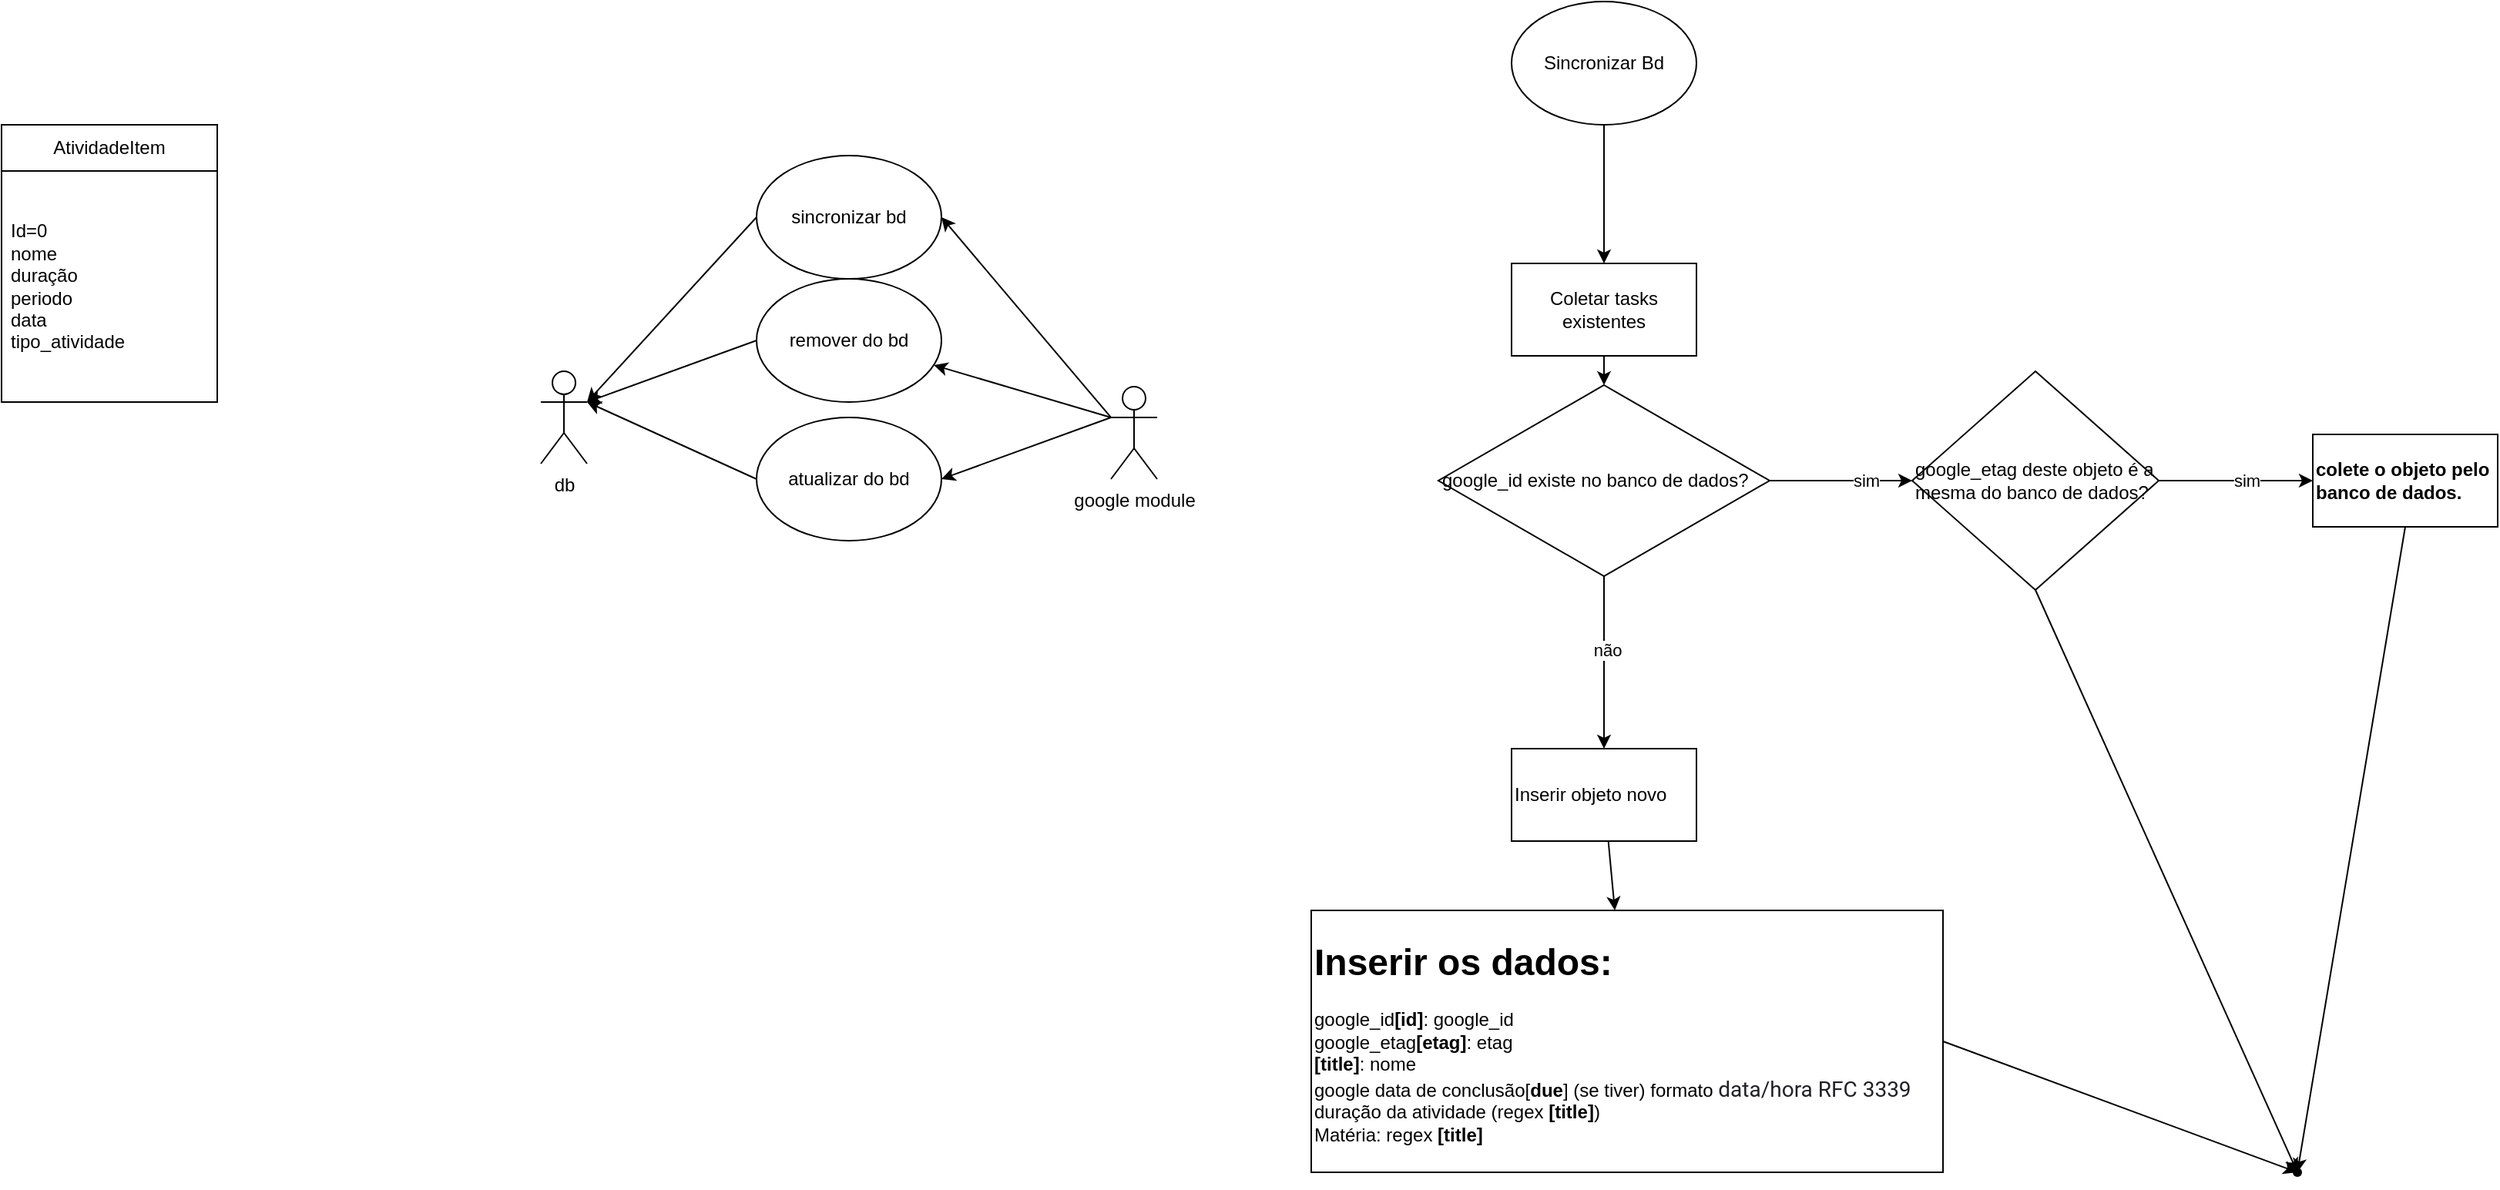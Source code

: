 <mxfile>
    <diagram id="DzA9UCq-kPdZy2DB_YPa" name="Página-1">
        <mxGraphModel dx="2074" dy="1262" grid="1" gridSize="10" guides="1" tooltips="1" connect="1" arrows="1" fold="1" page="0" pageScale="1" pageWidth="827" pageHeight="1169" math="0" shadow="0">
            <root>
                <mxCell id="0"/>
                <mxCell id="1" parent="0"/>
                <mxCell id="5" value="AtividadeItem" style="swimlane;fontStyle=0;childLayout=stackLayout;horizontal=1;startSize=30;horizontalStack=0;resizeParent=1;resizeParentMax=0;resizeLast=0;collapsible=1;marginBottom=0;whiteSpace=wrap;html=1;" parent="1" vertex="1">
                    <mxGeometry x="-390" y="-270" width="140" height="180" as="geometry"/>
                </mxCell>
                <mxCell id="7" value="&lt;div&gt;Id=0&lt;/div&gt;&lt;div&gt;nome&lt;/div&gt;&lt;div&gt;duração&lt;/div&gt;&lt;div&gt;periodo&lt;/div&gt;&lt;div&gt;data&lt;/div&gt;&lt;div&gt;tipo_atividade&lt;/div&gt;" style="text;strokeColor=none;fillColor=none;align=left;verticalAlign=middle;spacingLeft=4;spacingRight=4;overflow=hidden;points=[[0,0.5],[1,0.5]];portConstraint=eastwest;rotatable=0;whiteSpace=wrap;html=1;" parent="5" vertex="1">
                    <mxGeometry y="30" width="140" height="150" as="geometry"/>
                </mxCell>
                <mxCell id="13" style="edgeStyle=none;html=1;exitX=0;exitY=0.333;exitDx=0;exitDy=0;exitPerimeter=0;entryX=1;entryY=0.5;entryDx=0;entryDy=0;" parent="1" source="10" target="11" edge="1">
                    <mxGeometry relative="1" as="geometry"/>
                </mxCell>
                <mxCell id="16" style="edgeStyle=none;html=1;exitX=0;exitY=0.333;exitDx=0;exitDy=0;exitPerimeter=0;" parent="1" source="10" target="15" edge="1">
                    <mxGeometry relative="1" as="geometry"/>
                </mxCell>
                <mxCell id="19" style="edgeStyle=none;html=1;exitX=0;exitY=0.333;exitDx=0;exitDy=0;exitPerimeter=0;entryX=1;entryY=0.5;entryDx=0;entryDy=0;" parent="1" source="10" target="18" edge="1">
                    <mxGeometry relative="1" as="geometry"/>
                </mxCell>
                <mxCell id="10" value="google module" style="shape=umlActor;verticalLabelPosition=bottom;verticalAlign=top;html=1;outlineConnect=0;" parent="1" vertex="1">
                    <mxGeometry x="330" y="-100" width="30" height="60" as="geometry"/>
                </mxCell>
                <mxCell id="11" value="sincronizar bd" style="ellipse;whiteSpace=wrap;html=1;" parent="1" vertex="1">
                    <mxGeometry x="100" y="-250" width="120" height="80" as="geometry"/>
                </mxCell>
                <mxCell id="12" value="db" style="shape=umlActor;verticalLabelPosition=bottom;verticalAlign=top;html=1;outlineConnect=0;" parent="1" vertex="1">
                    <mxGeometry x="-40" y="-110" width="30" height="60" as="geometry"/>
                </mxCell>
                <mxCell id="14" style="edgeStyle=none;html=1;exitX=0;exitY=0.5;exitDx=0;exitDy=0;entryX=1;entryY=0.333;entryDx=0;entryDy=0;entryPerimeter=0;" parent="1" source="11" target="12" edge="1">
                    <mxGeometry relative="1" as="geometry"/>
                </mxCell>
                <mxCell id="15" value="remover do bd" style="ellipse;whiteSpace=wrap;html=1;" parent="1" vertex="1">
                    <mxGeometry x="100" y="-170" width="120" height="80" as="geometry"/>
                </mxCell>
                <mxCell id="17" style="edgeStyle=none;html=1;exitX=0;exitY=0.5;exitDx=0;exitDy=0;entryX=1;entryY=0.333;entryDx=0;entryDy=0;entryPerimeter=0;" parent="1" source="15" target="12" edge="1">
                    <mxGeometry relative="1" as="geometry"/>
                </mxCell>
                <mxCell id="18" value="atualizar do bd" style="ellipse;whiteSpace=wrap;html=1;" parent="1" vertex="1">
                    <mxGeometry x="100" y="-80" width="120" height="80" as="geometry"/>
                </mxCell>
                <mxCell id="20" style="edgeStyle=none;html=1;exitX=0;exitY=0.5;exitDx=0;exitDy=0;entryX=1;entryY=0.333;entryDx=0;entryDy=0;entryPerimeter=0;" parent="1" source="18" target="12" edge="1">
                    <mxGeometry relative="1" as="geometry"/>
                </mxCell>
                <mxCell id="43" value="" style="edgeStyle=none;html=1;" parent="1" source="21" target="42" edge="1">
                    <mxGeometry relative="1" as="geometry"/>
                </mxCell>
                <mxCell id="21" value="Sincronizar Bd" style="ellipse;whiteSpace=wrap;html=1;" parent="1" vertex="1">
                    <mxGeometry x="590" y="-350" width="120" height="80" as="geometry"/>
                </mxCell>
                <mxCell id="31" value="" style="edgeStyle=none;html=1;" parent="1" source="26" target="30" edge="1">
                    <mxGeometry relative="1" as="geometry"/>
                </mxCell>
                <mxCell id="32" value="não" style="edgeLabel;html=1;align=center;verticalAlign=middle;resizable=0;points=[];" parent="31" vertex="1" connectable="0">
                    <mxGeometry x="-0.143" y="2" relative="1" as="geometry">
                        <mxPoint as="offset"/>
                    </mxGeometry>
                </mxCell>
                <mxCell id="35" value="" style="edgeStyle=none;html=1;" parent="1" source="26" target="34" edge="1">
                    <mxGeometry relative="1" as="geometry"/>
                </mxCell>
                <mxCell id="36" value="sim" style="edgeLabel;html=1;align=center;verticalAlign=middle;resizable=0;points=[];" parent="35" vertex="1" connectable="0">
                    <mxGeometry x="0.322" relative="1" as="geometry">
                        <mxPoint x="1" as="offset"/>
                    </mxGeometry>
                </mxCell>
                <mxCell id="26" value="google_id existe no banco de dados?" style="rhombus;whiteSpace=wrap;html=1;align=left;" parent="1" vertex="1">
                    <mxGeometry x="542.5" y="-101" width="215" height="124" as="geometry"/>
                </mxCell>
                <mxCell id="51" value="" style="edgeStyle=none;html=1;" parent="1" source="30" target="41" edge="1">
                    <mxGeometry relative="1" as="geometry"/>
                </mxCell>
                <mxCell id="30" value="Inserir objeto novo" style="whiteSpace=wrap;html=1;align=left;" parent="1" vertex="1">
                    <mxGeometry x="590" y="135" width="120" height="60" as="geometry"/>
                </mxCell>
                <mxCell id="38" value="" style="edgeStyle=none;html=1;" parent="1" source="34" target="37" edge="1">
                    <mxGeometry relative="1" as="geometry"/>
                </mxCell>
                <mxCell id="45" value="sim" style="edgeLabel;html=1;align=center;verticalAlign=middle;resizable=0;points=[];" parent="38" vertex="1" connectable="0">
                    <mxGeometry x="0.14" relative="1" as="geometry">
                        <mxPoint as="offset"/>
                    </mxGeometry>
                </mxCell>
                <mxCell id="34" value="google_etag deste objeto é a mesma do banco de dados?" style="rhombus;whiteSpace=wrap;html=1;align=left;" parent="1" vertex="1">
                    <mxGeometry x="850" y="-110" width="160" height="142" as="geometry"/>
                </mxCell>
                <mxCell id="37" value="colete o objeto pelo banco de dados." style="whiteSpace=wrap;html=1;align=left;fontStyle=1" parent="1" vertex="1">
                    <mxGeometry x="1110" y="-69" width="120" height="60" as="geometry"/>
                </mxCell>
                <mxCell id="52" style="edgeStyle=none;html=1;exitX=1;exitY=0.5;exitDx=0;exitDy=0;" parent="1" source="41" target="47" edge="1">
                    <mxGeometry relative="1" as="geometry"/>
                </mxCell>
                <mxCell id="41" value="&lt;h1&gt;&lt;b&gt;Inserir os dados:&lt;/b&gt;&lt;/h1&gt;&lt;div&gt;google_id&lt;b&gt;[id]&lt;/b&gt;: google_id&lt;/div&gt;&lt;div&gt;google_etag&lt;b&gt;[etag]&lt;/b&gt;: etag&lt;/div&gt;&lt;div&gt;&lt;b&gt;[title]&lt;/b&gt;: nome&lt;/div&gt;&lt;div&gt;google data de conclusão[&lt;b&gt;due&lt;/b&gt;] (se tiver) formato&amp;nbsp;&lt;span style=&quot;background-color: rgba(255, 255, 255, 0.95); color: rgb(32, 33, 36); font-family: Roboto, &amp;quot;Noto Sans&amp;quot;, &amp;quot;Noto Sans JP&amp;quot;, &amp;quot;Noto Sans KR&amp;quot;, &amp;quot;Noto Naskh Arabic&amp;quot;, &amp;quot;Noto Sans Thai&amp;quot;, &amp;quot;Noto Sans Hebrew&amp;quot;, &amp;quot;Noto Sans Bengali&amp;quot;, sans-serif; font-size: 14px;&quot;&gt;data/hora RFC 3339&lt;/span&gt;&lt;/div&gt;&lt;div&gt;duração da atividade (regex &lt;b&gt;[title]&lt;/b&gt;)&lt;/div&gt;&lt;div&gt;Matéria: regex &lt;b&gt;[title]&lt;/b&gt;&lt;/div&gt;&lt;div&gt;&lt;br&gt;&lt;/div&gt;" style="whiteSpace=wrap;html=1;align=left;" parent="1" vertex="1">
                    <mxGeometry x="460" y="240" width="410" height="170" as="geometry"/>
                </mxCell>
                <mxCell id="44" style="edgeStyle=none;html=1;exitX=0.5;exitY=1;exitDx=0;exitDy=0;entryX=0.5;entryY=0;entryDx=0;entryDy=0;" parent="1" source="42" target="26" edge="1">
                    <mxGeometry relative="1" as="geometry"/>
                </mxCell>
                <mxCell id="42" value="Coletar tasks existentes" style="whiteSpace=wrap;html=1;" parent="1" vertex="1">
                    <mxGeometry x="590" y="-180" width="120" height="60" as="geometry"/>
                </mxCell>
                <mxCell id="47" value="" style="shape=waypoint;sketch=0;size=6;pointerEvents=1;points=[];fillColor=none;resizable=0;rotatable=0;perimeter=centerPerimeter;snapToPoint=1;" parent="1" vertex="1">
                    <mxGeometry x="1090" y="400" width="20" height="20" as="geometry"/>
                </mxCell>
                <mxCell id="49" style="edgeStyle=none;html=1;exitX=0.5;exitY=1;exitDx=0;exitDy=0;entryX=0.6;entryY=0.85;entryDx=0;entryDy=0;entryPerimeter=0;" parent="1" source="34" target="47" edge="1">
                    <mxGeometry relative="1" as="geometry"/>
                </mxCell>
                <mxCell id="50" style="edgeStyle=none;html=1;exitX=0.5;exitY=1;exitDx=0;exitDy=0;entryX=0.8;entryY=1.1;entryDx=0;entryDy=0;entryPerimeter=0;" parent="1" source="37" target="47" edge="1">
                    <mxGeometry relative="1" as="geometry"/>
                </mxCell>
            </root>
        </mxGraphModel>
    </diagram>
</mxfile>